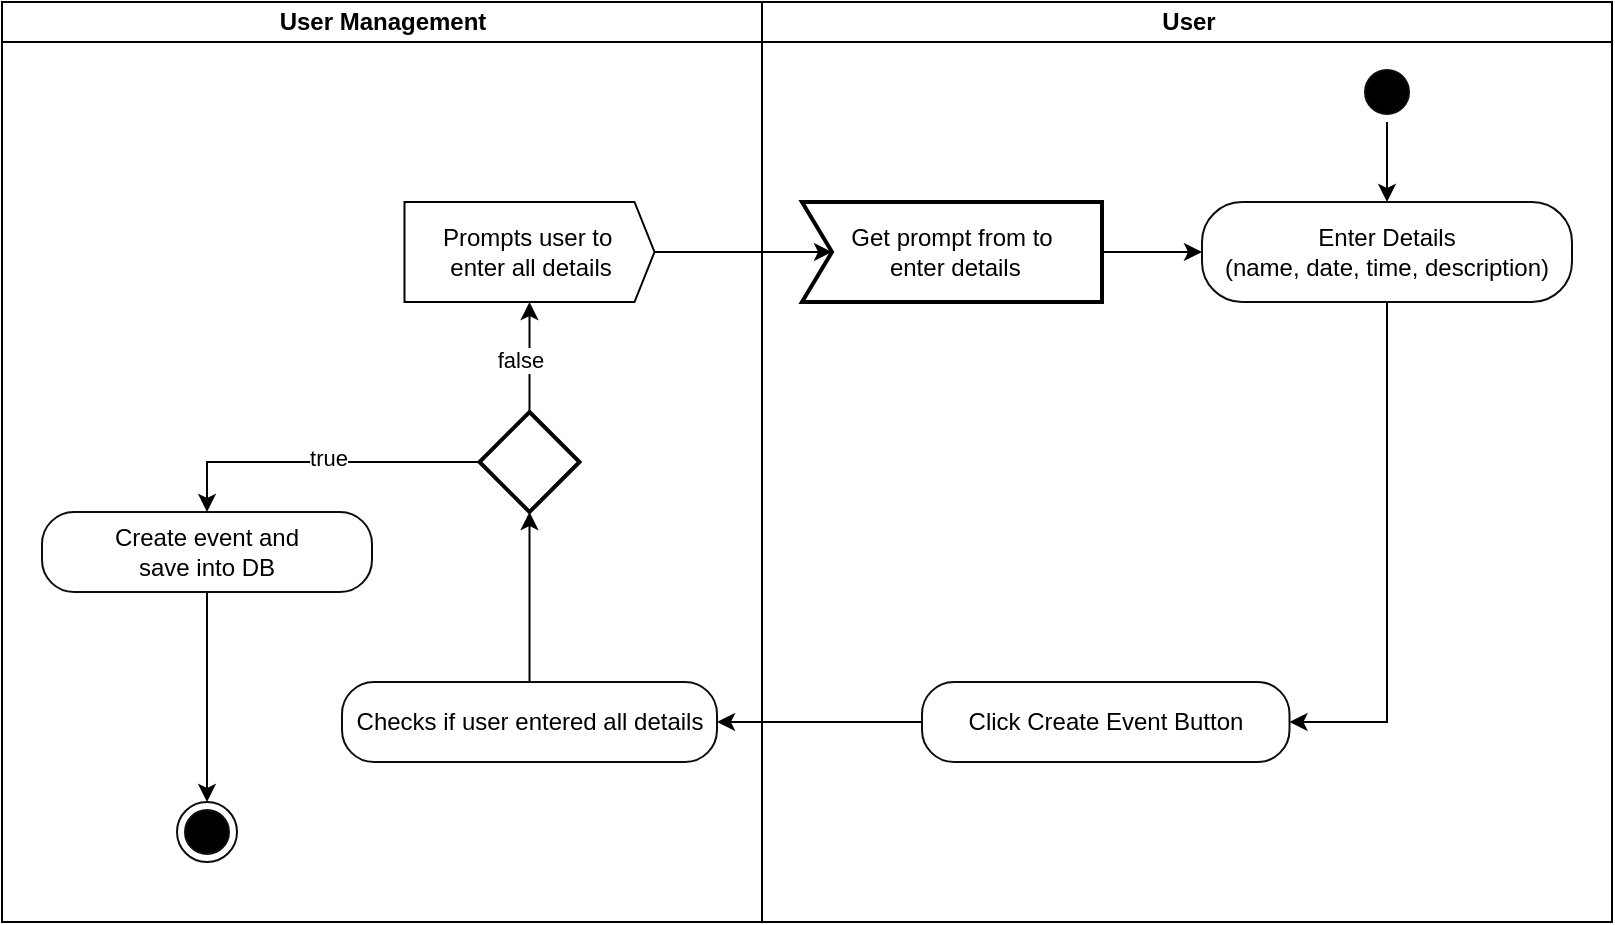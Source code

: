 <mxfile version="24.2.3" type="github">
  <diagram name="Page-1" id="0783ab3e-0a74-02c8-0abd-f7b4e66b4bec">
    <mxGraphModel dx="1303" dy="728" grid="1" gridSize="10" guides="1" tooltips="1" connect="1" arrows="1" fold="1" page="1" pageScale="1" pageWidth="850" pageHeight="1100" background="none" math="0" shadow="0">
      <root>
        <mxCell id="0" />
        <mxCell id="1" parent="0" />
        <mxCell id="IagDu31tCfiZHriNKk5w-2" value="User" style="swimlane;startSize=20;html=1;" vertex="1" parent="1">
          <mxGeometry x="400" y="290" width="425" height="460" as="geometry" />
        </mxCell>
        <mxCell id="LVTBNO_dX-KuJkgyRpkb-1" value="" style="ellipse;html=1;shape=startState;fillColor=#000000;strokeColor=#0D0D0D;" parent="IagDu31tCfiZHriNKk5w-2" vertex="1">
          <mxGeometry x="297.5" y="30" width="30" height="30" as="geometry" />
        </mxCell>
        <mxCell id="LVTBNO_dX-KuJkgyRpkb-6" value="Enter Details&lt;div&gt;(name, date, time, description)&lt;/div&gt;" style="rounded=1;whiteSpace=wrap;html=1;arcSize=40;fontColor=#000000;fillColor=#FFFFFF;strokeColor=#0D0D0D;" parent="IagDu31tCfiZHriNKk5w-2" vertex="1">
          <mxGeometry x="220" y="100" width="185" height="50" as="geometry" />
        </mxCell>
        <mxCell id="LVTBNO_dX-KuJkgyRpkb-18" style="edgeStyle=orthogonalEdgeStyle;rounded=0;orthogonalLoop=1;jettySize=auto;html=1;entryX=0.5;entryY=0;entryDx=0;entryDy=0;exitX=0.5;exitY=1;exitDx=0;exitDy=0;" parent="IagDu31tCfiZHriNKk5w-2" source="LVTBNO_dX-KuJkgyRpkb-1" target="LVTBNO_dX-KuJkgyRpkb-6" edge="1">
          <mxGeometry relative="1" as="geometry">
            <mxPoint x="312.5" y="40" as="sourcePoint" />
          </mxGeometry>
        </mxCell>
        <mxCell id="LVTBNO_dX-KuJkgyRpkb-24" value="Click Create Event Button" style="rounded=1;whiteSpace=wrap;html=1;arcSize=40;fontColor=#000000;fillColor=#FFFFFF;strokeColor=#0D0D0D;" parent="IagDu31tCfiZHriNKk5w-2" vertex="1">
          <mxGeometry x="80" y="340" width="183.75" height="40" as="geometry" />
        </mxCell>
        <mxCell id="LVTBNO_dX-KuJkgyRpkb-25" style="edgeStyle=orthogonalEdgeStyle;rounded=0;orthogonalLoop=1;jettySize=auto;html=1;entryX=1;entryY=0.5;entryDx=0;entryDy=0;" parent="IagDu31tCfiZHriNKk5w-2" source="LVTBNO_dX-KuJkgyRpkb-6" target="LVTBNO_dX-KuJkgyRpkb-24" edge="1">
          <mxGeometry relative="1" as="geometry" />
        </mxCell>
        <mxCell id="IagDu31tCfiZHriNKk5w-10" style="edgeStyle=orthogonalEdgeStyle;rounded=0;orthogonalLoop=1;jettySize=auto;html=1;entryX=0;entryY=0.5;entryDx=0;entryDy=0;" edge="1" parent="IagDu31tCfiZHriNKk5w-2" source="LVTBNO_dX-KuJkgyRpkb-37" target="LVTBNO_dX-KuJkgyRpkb-6">
          <mxGeometry relative="1" as="geometry" />
        </mxCell>
        <mxCell id="LVTBNO_dX-KuJkgyRpkb-37" value="Get prompt from to&lt;div&gt;&amp;nbsp;enter details&lt;/div&gt;" style="html=1;shape=mxgraph.sysml.accEvent;strokeWidth=2;whiteSpace=wrap;align=center;rotation=0;" parent="IagDu31tCfiZHriNKk5w-2" vertex="1">
          <mxGeometry x="20" y="100" width="150" height="50" as="geometry" />
        </mxCell>
        <mxCell id="IagDu31tCfiZHriNKk5w-3" value="User Management" style="swimlane;startSize=20;html=1;" vertex="1" parent="1">
          <mxGeometry x="20" y="290" width="380" height="460" as="geometry" />
        </mxCell>
        <mxCell id="LVTBNO_dX-KuJkgyRpkb-10" value="Checks if user entered all details" style="rounded=1;whiteSpace=wrap;html=1;arcSize=40;fontColor=#000000;fillColor=#FFFFFF;strokeColor=#0D0D0D;" parent="IagDu31tCfiZHriNKk5w-3" vertex="1">
          <mxGeometry x="170" y="340" width="187.5" height="40" as="geometry" />
        </mxCell>
        <mxCell id="IagDu31tCfiZHriNKk5w-16" style="edgeStyle=orthogonalEdgeStyle;rounded=0;orthogonalLoop=1;jettySize=auto;html=1;entryX=0.5;entryY=0;entryDx=0;entryDy=0;" edge="1" parent="IagDu31tCfiZHriNKk5w-3" source="LVTBNO_dX-KuJkgyRpkb-12" target="LVTBNO_dX-KuJkgyRpkb-15">
          <mxGeometry relative="1" as="geometry" />
        </mxCell>
        <mxCell id="IagDu31tCfiZHriNKk5w-20" value="true" style="edgeLabel;html=1;align=center;verticalAlign=middle;resizable=0;points=[];" vertex="1" connectable="0" parent="IagDu31tCfiZHriNKk5w-16">
          <mxGeometry x="-0.06" y="-2" relative="1" as="geometry">
            <mxPoint as="offset" />
          </mxGeometry>
        </mxCell>
        <mxCell id="LVTBNO_dX-KuJkgyRpkb-12" value="" style="strokeWidth=2;html=1;shape=mxgraph.flowchart.decision;whiteSpace=wrap;" parent="IagDu31tCfiZHriNKk5w-3" vertex="1">
          <mxGeometry x="238.75" y="205" width="50" height="50" as="geometry" />
        </mxCell>
        <mxCell id="IagDu31tCfiZHriNKk5w-12" style="edgeStyle=orthogonalEdgeStyle;rounded=0;orthogonalLoop=1;jettySize=auto;html=1;entryX=0.5;entryY=1;entryDx=0;entryDy=0;entryPerimeter=0;" edge="1" parent="IagDu31tCfiZHriNKk5w-3" source="LVTBNO_dX-KuJkgyRpkb-10" target="LVTBNO_dX-KuJkgyRpkb-12">
          <mxGeometry relative="1" as="geometry" />
        </mxCell>
        <mxCell id="LVTBNO_dX-KuJkgyRpkb-27" value="Prompts user to&amp;nbsp;&lt;div&gt;enter all details&lt;/div&gt;" style="html=1;shadow=0;dashed=0;align=center;verticalAlign=middle;shape=mxgraph.arrows2.arrow;dy=0;dx=10;notch=0;rotation=0;" parent="IagDu31tCfiZHriNKk5w-3" vertex="1">
          <mxGeometry x="201.25" y="100" width="125" height="50" as="geometry" />
        </mxCell>
        <mxCell id="IagDu31tCfiZHriNKk5w-13" style="edgeStyle=orthogonalEdgeStyle;rounded=0;orthogonalLoop=1;jettySize=auto;html=1;" edge="1" parent="IagDu31tCfiZHriNKk5w-3" source="LVTBNO_dX-KuJkgyRpkb-12" target="LVTBNO_dX-KuJkgyRpkb-27">
          <mxGeometry relative="1" as="geometry" />
        </mxCell>
        <mxCell id="IagDu31tCfiZHriNKk5w-19" value="false" style="edgeLabel;html=1;align=center;verticalAlign=middle;resizable=0;points=[];" vertex="1" connectable="0" parent="IagDu31tCfiZHriNKk5w-13">
          <mxGeometry x="-0.073" y="5" relative="1" as="geometry">
            <mxPoint y="-1" as="offset" />
          </mxGeometry>
        </mxCell>
        <mxCell id="IagDu31tCfiZHriNKk5w-17" style="edgeStyle=orthogonalEdgeStyle;rounded=0;orthogonalLoop=1;jettySize=auto;html=1;entryX=0.5;entryY=0;entryDx=0;entryDy=0;" edge="1" parent="IagDu31tCfiZHriNKk5w-3" source="LVTBNO_dX-KuJkgyRpkb-15" target="_MATCp696E9ctTUdD7YI-2">
          <mxGeometry relative="1" as="geometry" />
        </mxCell>
        <mxCell id="LVTBNO_dX-KuJkgyRpkb-15" value="Create event and&lt;div&gt;save into DB&lt;/div&gt;" style="rounded=1;whiteSpace=wrap;html=1;arcSize=40;fontColor=#000000;fillColor=#FFFFFF;strokeColor=#0D0D0D;" parent="IagDu31tCfiZHriNKk5w-3" vertex="1">
          <mxGeometry x="20" y="255" width="165" height="40" as="geometry" />
        </mxCell>
        <mxCell id="_MATCp696E9ctTUdD7YI-2" value="" style="ellipse;html=1;shape=endState;fillColor=#000000;strokeColor=#0D0D0D;" parent="IagDu31tCfiZHriNKk5w-3" vertex="1">
          <mxGeometry x="87.5" y="400" width="30" height="30" as="geometry" />
        </mxCell>
        <mxCell id="IagDu31tCfiZHriNKk5w-11" style="edgeStyle=orthogonalEdgeStyle;rounded=0;orthogonalLoop=1;jettySize=auto;html=1;entryX=1;entryY=0.5;entryDx=0;entryDy=0;" edge="1" parent="1" source="LVTBNO_dX-KuJkgyRpkb-24" target="LVTBNO_dX-KuJkgyRpkb-10">
          <mxGeometry relative="1" as="geometry" />
        </mxCell>
        <mxCell id="IagDu31tCfiZHriNKk5w-9" style="edgeStyle=orthogonalEdgeStyle;rounded=0;orthogonalLoop=1;jettySize=auto;html=1;entryX=0;entryY=0.5;entryDx=15;entryDy=0;entryPerimeter=0;" edge="1" parent="1" source="LVTBNO_dX-KuJkgyRpkb-27" target="LVTBNO_dX-KuJkgyRpkb-37">
          <mxGeometry relative="1" as="geometry" />
        </mxCell>
      </root>
    </mxGraphModel>
  </diagram>
</mxfile>
